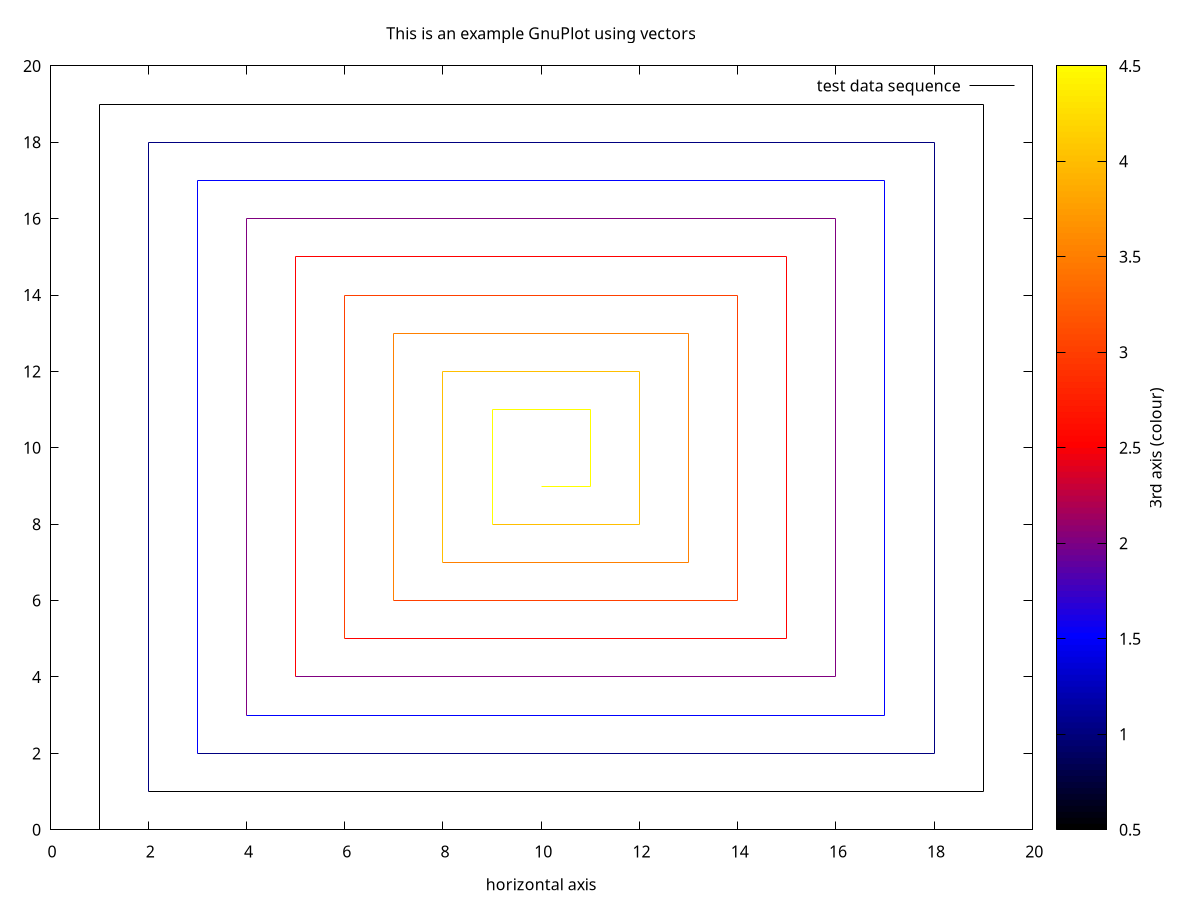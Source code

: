 set terminal svg noenhanced linewidth 0.75 size 1024,768
set output "test_plot.gnuplot.svg"
set title "This is an example GnuPlot using vectors"
set autoscale
set xlabel "horizontal axis"
show xlabel
set xlabel "horizontal axis"
show ylabel
set cblabel "3rd axis (colour)"
set palette defined (0 "black", 2.5 "blue", 5 "red", 10 "yellow")
plot '-' with vectors nohead linecolor palette z title "test data sequence"
1, 0, 0, 19, 0.500000
1, 19, 18, 0, 0.500000
19, 19, 0, -18, 0.500000
19, 1, -17, 0, 0.500000
2, 1, 0, 17, 1.000000
2, 18, 16, 0, 1.000000
18, 18, 0, -16, 1.000000
18, 2, -15, 0, 1.000000
3, 2, 0, 15, 1.500000
3, 17, 14, 0, 1.500000
17, 17, 0, -14, 1.500000
17, 3, -13, 0, 1.500000
4, 3, 0, 13, 2.000000
4, 16, 12, 0, 2.000000
16, 16, 0, -12, 2.000000
16, 4, -11, 0, 2.000000
5, 4, 0, 11, 2.500000
5, 15, 10, 0, 2.500000
15, 15, 0, -10, 2.500000
15, 5, -9, 0, 2.500000
6, 5, 0, 9, 3.000000
6, 14, 8, 0, 3.000000
14, 14, 0, -8, 3.000000
14, 6, -7, 0, 3.000000
7, 6, 0, 7, 3.500000
7, 13, 6, 0, 3.500000
13, 13, 0, -6, 3.500000
13, 7, -5, 0, 3.500000
8, 7, 0, 5, 4.000000
8, 12, 4, 0, 4.000000
12, 12, 0, -4, 4.000000
12, 8, -3, 0, 4.000000
9, 8, 0, 3, 4.500000
9, 11, 2, 0, 4.500000
11, 11, 0, -2, 4.500000
11, 9, -1, 0, 4.500000
